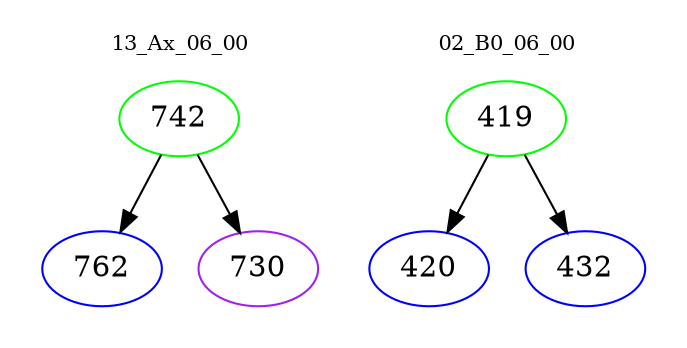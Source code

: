 digraph{
subgraph cluster_0 {
color = white
label = "13_Ax_06_00";
fontsize=10;
T0_742 [label="742", color="green"]
T0_742 -> T0_762 [color="black"]
T0_762 [label="762", color="blue"]
T0_742 -> T0_730 [color="black"]
T0_730 [label="730", color="purple"]
}
subgraph cluster_1 {
color = white
label = "02_B0_06_00";
fontsize=10;
T1_419 [label="419", color="green"]
T1_419 -> T1_420 [color="black"]
T1_420 [label="420", color="blue"]
T1_419 -> T1_432 [color="black"]
T1_432 [label="432", color="blue"]
}
}
